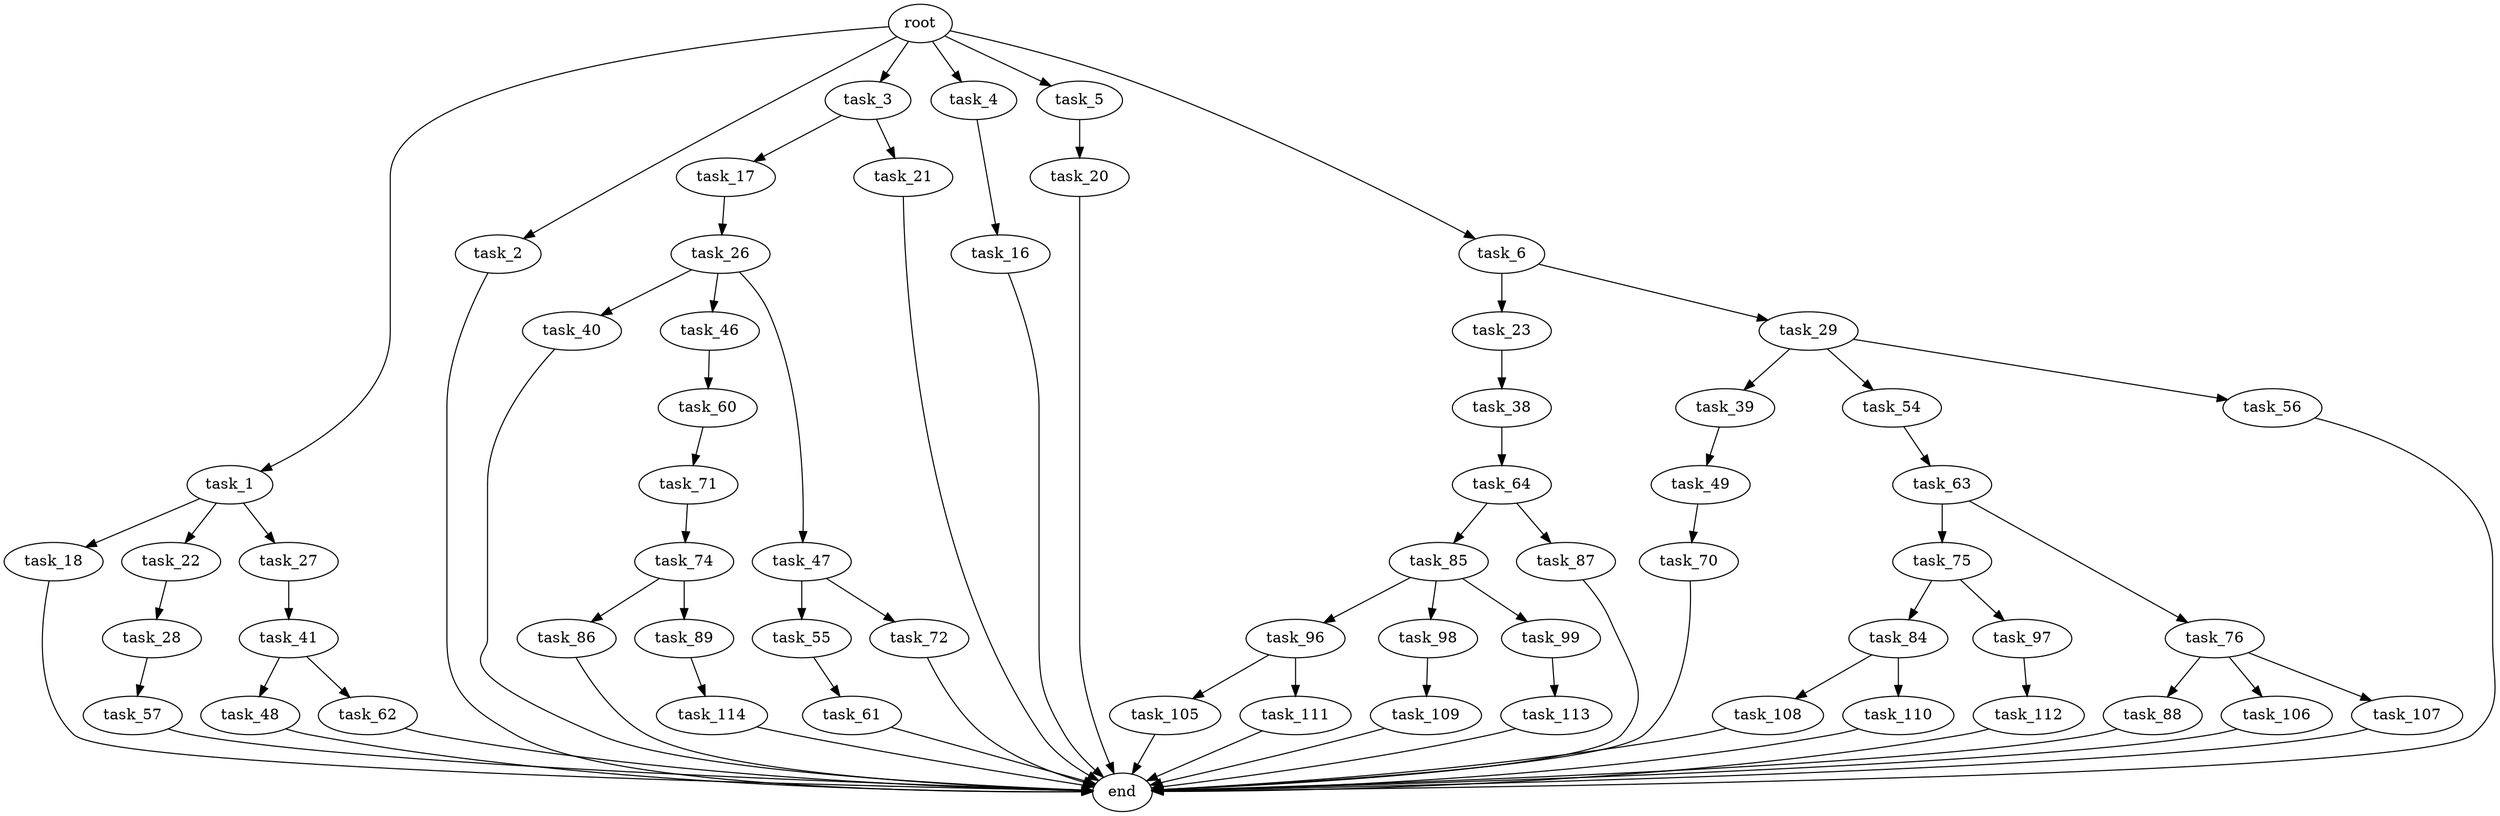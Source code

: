 digraph G {
  root [size="0.000000"];
  task_1 [size="549755813888.000000"];
  task_2 [size="29309219738.000000"];
  task_3 [size="432187180766.000000"];
  task_4 [size="40164520897.000000"];
  task_5 [size="33352940836.000000"];
  task_6 [size="521746288437.000000"];
  task_16 [size="231928233984.000000"];
  task_17 [size="549755813888.000000"];
  task_18 [size="4081762080.000000"];
  task_20 [size="7007359705.000000"];
  task_21 [size="68719476736.000000"];
  task_22 [size="1073741824000.000000"];
  task_23 [size="28991029248.000000"];
  task_26 [size="213353265804.000000"];
  task_27 [size="68719476736.000000"];
  task_28 [size="8589934592.000000"];
  task_29 [size="211350261819.000000"];
  task_38 [size="69779565972.000000"];
  task_39 [size="782757789696.000000"];
  task_40 [size="360075462812.000000"];
  task_41 [size="25206524515.000000"];
  task_46 [size="549755813888.000000"];
  task_47 [size="188752597857.000000"];
  task_48 [size="92630091421.000000"];
  task_49 [size="782757789696.000000"];
  task_54 [size="1073741824000.000000"];
  task_55 [size="24498848733.000000"];
  task_56 [size="21688196448.000000"];
  task_57 [size="8589934592.000000"];
  task_60 [size="4210082959.000000"];
  task_61 [size="11224001599.000000"];
  task_62 [size="1073741824000.000000"];
  task_63 [size="79612274660.000000"];
  task_64 [size="29226926582.000000"];
  task_70 [size="9475691832.000000"];
  task_71 [size="6079603336.000000"];
  task_72 [size="134217728000.000000"];
  task_74 [size="1073741824000.000000"];
  task_75 [size="76231552232.000000"];
  task_76 [size="231928233984.000000"];
  task_84 [size="294077148316.000000"];
  task_85 [size="9927755271.000000"];
  task_86 [size="33039572713.000000"];
  task_87 [size="10950631324.000000"];
  task_88 [size="8589934592.000000"];
  task_89 [size="23877360913.000000"];
  task_96 [size="23709638987.000000"];
  task_97 [size="134217728000.000000"];
  task_98 [size="1073741824000.000000"];
  task_99 [size="68719476736.000000"];
  task_105 [size="6790431823.000000"];
  task_106 [size="368293445632.000000"];
  task_107 [size="1748909330.000000"];
  task_108 [size="399591289873.000000"];
  task_109 [size="1797489916.000000"];
  task_110 [size="8589934592.000000"];
  task_111 [size="28991029248.000000"];
  task_112 [size="430623483598.000000"];
  task_113 [size="8430500629.000000"];
  task_114 [size="862973696708.000000"];
  end [size="0.000000"];

  root -> task_1 [size="1.000000"];
  root -> task_2 [size="1.000000"];
  root -> task_3 [size="1.000000"];
  root -> task_4 [size="1.000000"];
  root -> task_5 [size="1.000000"];
  root -> task_6 [size="1.000000"];
  task_1 -> task_18 [size="536870912.000000"];
  task_1 -> task_22 [size="536870912.000000"];
  task_1 -> task_27 [size="536870912.000000"];
  task_2 -> end [size="1.000000"];
  task_3 -> task_17 [size="679477248.000000"];
  task_3 -> task_21 [size="679477248.000000"];
  task_4 -> task_16 [size="75497472.000000"];
  task_5 -> task_20 [size="33554432.000000"];
  task_6 -> task_23 [size="536870912.000000"];
  task_6 -> task_29 [size="536870912.000000"];
  task_16 -> end [size="1.000000"];
  task_17 -> task_26 [size="536870912.000000"];
  task_18 -> end [size="1.000000"];
  task_20 -> end [size="1.000000"];
  task_21 -> end [size="1.000000"];
  task_22 -> task_28 [size="838860800.000000"];
  task_23 -> task_38 [size="75497472.000000"];
  task_26 -> task_40 [size="209715200.000000"];
  task_26 -> task_46 [size="209715200.000000"];
  task_26 -> task_47 [size="209715200.000000"];
  task_27 -> task_41 [size="134217728.000000"];
  task_28 -> task_57 [size="33554432.000000"];
  task_29 -> task_39 [size="838860800.000000"];
  task_29 -> task_54 [size="838860800.000000"];
  task_29 -> task_56 [size="838860800.000000"];
  task_38 -> task_64 [size="75497472.000000"];
  task_39 -> task_49 [size="679477248.000000"];
  task_40 -> end [size="1.000000"];
  task_41 -> task_48 [size="536870912.000000"];
  task_41 -> task_62 [size="536870912.000000"];
  task_46 -> task_60 [size="536870912.000000"];
  task_47 -> task_55 [size="134217728.000000"];
  task_47 -> task_72 [size="134217728.000000"];
  task_48 -> end [size="1.000000"];
  task_49 -> task_70 [size="679477248.000000"];
  task_54 -> task_63 [size="838860800.000000"];
  task_55 -> task_61 [size="33554432.000000"];
  task_56 -> end [size="1.000000"];
  task_57 -> end [size="1.000000"];
  task_60 -> task_71 [size="301989888.000000"];
  task_61 -> end [size="1.000000"];
  task_62 -> end [size="1.000000"];
  task_63 -> task_75 [size="75497472.000000"];
  task_63 -> task_76 [size="75497472.000000"];
  task_64 -> task_85 [size="536870912.000000"];
  task_64 -> task_87 [size="536870912.000000"];
  task_70 -> end [size="1.000000"];
  task_71 -> task_74 [size="209715200.000000"];
  task_72 -> end [size="1.000000"];
  task_74 -> task_86 [size="838860800.000000"];
  task_74 -> task_89 [size="838860800.000000"];
  task_75 -> task_84 [size="75497472.000000"];
  task_75 -> task_97 [size="75497472.000000"];
  task_76 -> task_88 [size="301989888.000000"];
  task_76 -> task_106 [size="301989888.000000"];
  task_76 -> task_107 [size="301989888.000000"];
  task_84 -> task_108 [size="301989888.000000"];
  task_84 -> task_110 [size="301989888.000000"];
  task_85 -> task_96 [size="209715200.000000"];
  task_85 -> task_98 [size="209715200.000000"];
  task_85 -> task_99 [size="209715200.000000"];
  task_86 -> end [size="1.000000"];
  task_87 -> end [size="1.000000"];
  task_88 -> end [size="1.000000"];
  task_89 -> task_114 [size="411041792.000000"];
  task_96 -> task_105 [size="838860800.000000"];
  task_96 -> task_111 [size="838860800.000000"];
  task_97 -> task_112 [size="209715200.000000"];
  task_98 -> task_109 [size="838860800.000000"];
  task_99 -> task_113 [size="134217728.000000"];
  task_105 -> end [size="1.000000"];
  task_106 -> end [size="1.000000"];
  task_107 -> end [size="1.000000"];
  task_108 -> end [size="1.000000"];
  task_109 -> end [size="1.000000"];
  task_110 -> end [size="1.000000"];
  task_111 -> end [size="1.000000"];
  task_112 -> end [size="1.000000"];
  task_113 -> end [size="1.000000"];
  task_114 -> end [size="1.000000"];
}
